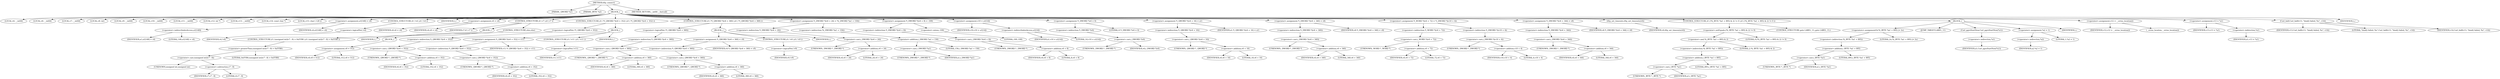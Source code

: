 digraph tftp_connect {  
"1000112" [label = "(METHOD,tftp_connect)" ]
"1000113" [label = "(PARAM,_QWORD *a1)" ]
"1000114" [label = "(PARAM,_BYTE *a2)" ]
"1000115" [label = "(BLOCK,,)" ]
"1000116" [label = "(LOCAL,v4: __int64)" ]
"1000117" [label = "(LOCAL,v6: __int64)" ]
"1000118" [label = "(LOCAL,v7: __int64)" ]
"1000119" [label = "(LOCAL,v8: int)" ]
"1000120" [label = "(LOCAL,v9: __int64)" ]
"1000121" [label = "(LOCAL,v10: __int64)" ]
"1000122" [label = "(LOCAL,v11: __int64)" ]
"1000123" [label = "(LOCAL,v12: int *)" ]
"1000124" [label = "(LOCAL,v13: __int64)" ]
"1000125" [label = "(LOCAL,v14: const char *)" ]
"1000126" [label = "(LOCAL,v15: char [ 128 ])" ]
"1000127" [label = "(<operator>.assignment,a1[148] = v4)" ]
"1000128" [label = "(<operator>.indirectIndexAccess,a1[148])" ]
"1000129" [label = "(IDENTIFIER,a1,a1[148] = v4)" ]
"1000130" [label = "(LITERAL,148,a1[148] = v4)" ]
"1000131" [label = "(IDENTIFIER,v4,a1[148] = v4)" ]
"1000132" [label = "(CONTROL_STRUCTURE,if ( !v4 ),if ( !v4 ))" ]
"1000133" [label = "(<operator>.logicalNot,!v4)" ]
"1000134" [label = "(IDENTIFIER,v4,!v4)" ]
"1000135" [label = "(IDENTIFIER,L,)" ]
"1000136" [label = "(<operator>.assignment,v6 = v4)" ]
"1000137" [label = "(IDENTIFIER,v6,v6 = v4)" ]
"1000138" [label = "(IDENTIFIER,v4,v6 = v4)" ]
"1000139" [label = "(CONTROL_STRUCTURE,if ( v7 ),if ( v7 ))" ]
"1000140" [label = "(IDENTIFIER,v7,if ( v7 ))" ]
"1000141" [label = "(BLOCK,,)" ]
"1000142" [label = "(CONTROL_STRUCTURE,if ( (unsigned int)(v7 - 8) > 0xFFB0 ),if ( (unsigned int)(v7 - 8) > 0xFFB0 ))" ]
"1000143" [label = "(<operator>.greaterThan,(unsigned int)(v7 - 8) > 0xFFB0)" ]
"1000144" [label = "(<operator>.cast,(unsigned int)(v7 - 8))" ]
"1000145" [label = "(UNKNOWN,unsigned int,unsigned int)" ]
"1000146" [label = "(<operator>.subtraction,v7 - 8)" ]
"1000147" [label = "(IDENTIFIER,v7,v7 - 8)" ]
"1000148" [label = "(LITERAL,8,v7 - 8)" ]
"1000149" [label = "(LITERAL,0xFFB0,(unsigned int)(v7 - 8) > 0xFFB0)" ]
"1000150" [label = "(IDENTIFIER,L,)" ]
"1000151" [label = "(CONTROL_STRUCTURE,else,else)" ]
"1000152" [label = "(BLOCK,,)" ]
"1000153" [label = "(<operator>.assignment,v8 = 512)" ]
"1000154" [label = "(IDENTIFIER,v8,v8 = 512)" ]
"1000155" [label = "(LITERAL,512,v8 = 512)" ]
"1000156" [label = "(CONTROL_STRUCTURE,if ( !*(_QWORD *)(v6 + 352) ),if ( !*(_QWORD *)(v6 + 352) ))" ]
"1000157" [label = "(<operator>.logicalNot,!*(_QWORD *)(v6 + 352))" ]
"1000158" [label = "(<operator>.indirection,*(_QWORD *)(v6 + 352))" ]
"1000159" [label = "(<operator>.cast,(_QWORD *)(v6 + 352))" ]
"1000160" [label = "(UNKNOWN,_QWORD *,_QWORD *)" ]
"1000161" [label = "(<operator>.addition,v6 + 352)" ]
"1000162" [label = "(IDENTIFIER,v6,v6 + 352)" ]
"1000163" [label = "(LITERAL,352,v6 + 352)" ]
"1000164" [label = "(BLOCK,,)" ]
"1000165" [label = "(<operator>.assignment,*(_QWORD *)(v6 + 352) = v11)" ]
"1000166" [label = "(<operator>.indirection,*(_QWORD *)(v6 + 352))" ]
"1000167" [label = "(<operator>.cast,(_QWORD *)(v6 + 352))" ]
"1000168" [label = "(UNKNOWN,_QWORD *,_QWORD *)" ]
"1000169" [label = "(<operator>.addition,v6 + 352)" ]
"1000170" [label = "(IDENTIFIER,v6,v6 + 352)" ]
"1000171" [label = "(LITERAL,352,v6 + 352)" ]
"1000172" [label = "(IDENTIFIER,v11,*(_QWORD *)(v6 + 352) = v11)" ]
"1000173" [label = "(CONTROL_STRUCTURE,if ( !v11 ),if ( !v11 ))" ]
"1000174" [label = "(<operator>.logicalNot,!v11)" ]
"1000175" [label = "(IDENTIFIER,v11,!v11)" ]
"1000176" [label = "(IDENTIFIER,L,)" ]
"1000177" [label = "(CONTROL_STRUCTURE,if ( !*(_QWORD *)(v6 + 360) ),if ( !*(_QWORD *)(v6 + 360) ))" ]
"1000178" [label = "(<operator>.logicalNot,!*(_QWORD *)(v6 + 360))" ]
"1000179" [label = "(<operator>.indirection,*(_QWORD *)(v6 + 360))" ]
"1000180" [label = "(<operator>.cast,(_QWORD *)(v6 + 360))" ]
"1000181" [label = "(UNKNOWN,_QWORD *,_QWORD *)" ]
"1000182" [label = "(<operator>.addition,v6 + 360)" ]
"1000183" [label = "(IDENTIFIER,v6,v6 + 360)" ]
"1000184" [label = "(LITERAL,360,v6 + 360)" ]
"1000185" [label = "(BLOCK,,)" ]
"1000186" [label = "(<operator>.assignment,*(_QWORD *)(v6 + 360) = v9)" ]
"1000187" [label = "(<operator>.indirection,*(_QWORD *)(v6 + 360))" ]
"1000188" [label = "(<operator>.cast,(_QWORD *)(v6 + 360))" ]
"1000189" [label = "(UNKNOWN,_QWORD *,_QWORD *)" ]
"1000190" [label = "(<operator>.addition,v6 + 360)" ]
"1000191" [label = "(IDENTIFIER,v6,v6 + 360)" ]
"1000192" [label = "(LITERAL,360,v6 + 360)" ]
"1000193" [label = "(IDENTIFIER,v9,*(_QWORD *)(v6 + 360) = v9)" ]
"1000194" [label = "(CONTROL_STRUCTURE,if ( !v9 ),if ( !v9 ))" ]
"1000195" [label = "(<operator>.logicalNot,!v9)" ]
"1000196" [label = "(IDENTIFIER,v9,!v9)" ]
"1000197" [label = "(IDENTIFIER,L,)" ]
"1000198" [label = "(<operator>.assignment,*(_DWORD *)(v6 + 24) = *((_DWORD *)a1 + 156))" ]
"1000199" [label = "(<operator>.indirection,*(_DWORD *)(v6 + 24))" ]
"1000200" [label = "(<operator>.cast,(_DWORD *)(v6 + 24))" ]
"1000201" [label = "(UNKNOWN,_DWORD *,_DWORD *)" ]
"1000202" [label = "(<operator>.addition,v6 + 24)" ]
"1000203" [label = "(IDENTIFIER,v6,v6 + 24)" ]
"1000204" [label = "(LITERAL,24,v6 + 24)" ]
"1000205" [label = "(<operator>.indirection,*((_DWORD *)a1 + 156))" ]
"1000206" [label = "(<operator>.addition,(_DWORD *)a1 + 156)" ]
"1000207" [label = "(<operator>.cast,(_DWORD *)a1)" ]
"1000208" [label = "(UNKNOWN,_DWORD *,_DWORD *)" ]
"1000209" [label = "(IDENTIFIER,a1,(_DWORD *)a1)" ]
"1000210" [label = "(LITERAL,156,(_DWORD *)a1 + 156)" ]
"1000211" [label = "(<operator>.assignment,*(_DWORD *)(v6 + 8) = -100)" ]
"1000212" [label = "(<operator>.indirection,*(_DWORD *)(v6 + 8))" ]
"1000213" [label = "(<operator>.cast,(_DWORD *)(v6 + 8))" ]
"1000214" [label = "(UNKNOWN,_DWORD *,_DWORD *)" ]
"1000215" [label = "(<operator>.addition,v6 + 8)" ]
"1000216" [label = "(IDENTIFIER,v6,v6 + 8)" ]
"1000217" [label = "(LITERAL,8,v6 + 8)" ]
"1000218" [label = "(<operator>.minus,-100)" ]
"1000219" [label = "(LITERAL,100,-100)" ]
"1000220" [label = "(<operator>.assignment,v10 = a1[14])" ]
"1000221" [label = "(IDENTIFIER,v10,v10 = a1[14])" ]
"1000222" [label = "(<operator>.indirectIndexAccess,a1[14])" ]
"1000223" [label = "(IDENTIFIER,a1,v10 = a1[14])" ]
"1000224" [label = "(LITERAL,14,v10 = a1[14])" ]
"1000225" [label = "(<operator>.assignment,*(_DWORD *)v6 = 0)" ]
"1000226" [label = "(<operator>.indirection,*(_DWORD *)v6)" ]
"1000227" [label = "(<operator>.cast,(_DWORD *)v6)" ]
"1000228" [label = "(UNKNOWN,_DWORD *,_DWORD *)" ]
"1000229" [label = "(IDENTIFIER,v6,(_DWORD *)v6)" ]
"1000230" [label = "(LITERAL,0,*(_DWORD *)v6 = 0)" ]
"1000231" [label = "(<operator>.assignment,*(_QWORD *)(v6 + 16) = a1)" ]
"1000232" [label = "(<operator>.indirection,*(_QWORD *)(v6 + 16))" ]
"1000233" [label = "(<operator>.cast,(_QWORD *)(v6 + 16))" ]
"1000234" [label = "(UNKNOWN,_QWORD *,_QWORD *)" ]
"1000235" [label = "(<operator>.addition,v6 + 16)" ]
"1000236" [label = "(IDENTIFIER,v6,v6 + 16)" ]
"1000237" [label = "(LITERAL,16,v6 + 16)" ]
"1000238" [label = "(IDENTIFIER,a1,*(_QWORD *)(v6 + 16) = a1)" ]
"1000239" [label = "(<operator>.assignment,*(_DWORD *)(v6 + 340) = v8)" ]
"1000240" [label = "(<operator>.indirection,*(_DWORD *)(v6 + 340))" ]
"1000241" [label = "(<operator>.cast,(_DWORD *)(v6 + 340))" ]
"1000242" [label = "(UNKNOWN,_DWORD *,_DWORD *)" ]
"1000243" [label = "(<operator>.addition,v6 + 340)" ]
"1000244" [label = "(IDENTIFIER,v6,v6 + 340)" ]
"1000245" [label = "(LITERAL,340,v6 + 340)" ]
"1000246" [label = "(IDENTIFIER,v8,*(_DWORD *)(v6 + 340) = v8)" ]
"1000247" [label = "(<operator>.assignment,*(_WORD *)(v6 + 72) = *(_DWORD *)(v10 + 4))" ]
"1000248" [label = "(<operator>.indirection,*(_WORD *)(v6 + 72))" ]
"1000249" [label = "(<operator>.cast,(_WORD *)(v6 + 72))" ]
"1000250" [label = "(UNKNOWN,_WORD *,_WORD *)" ]
"1000251" [label = "(<operator>.addition,v6 + 72)" ]
"1000252" [label = "(IDENTIFIER,v6,v6 + 72)" ]
"1000253" [label = "(LITERAL,72,v6 + 72)" ]
"1000254" [label = "(<operator>.indirection,*(_DWORD *)(v10 + 4))" ]
"1000255" [label = "(<operator>.cast,(_DWORD *)(v10 + 4))" ]
"1000256" [label = "(UNKNOWN,_DWORD *,_DWORD *)" ]
"1000257" [label = "(<operator>.addition,v10 + 4)" ]
"1000258" [label = "(IDENTIFIER,v10,v10 + 4)" ]
"1000259" [label = "(LITERAL,4,v10 + 4)" ]
"1000260" [label = "(<operator>.assignment,*(_DWORD *)(v6 + 344) = v8)" ]
"1000261" [label = "(<operator>.indirection,*(_DWORD *)(v6 + 344))" ]
"1000262" [label = "(<operator>.cast,(_DWORD *)(v6 + 344))" ]
"1000263" [label = "(UNKNOWN,_DWORD *,_DWORD *)" ]
"1000264" [label = "(<operator>.addition,v6 + 344)" ]
"1000265" [label = "(IDENTIFIER,v6,v6 + 344)" ]
"1000266" [label = "(LITERAL,344,v6 + 344)" ]
"1000267" [label = "(IDENTIFIER,v8,*(_DWORD *)(v6 + 344) = v8)" ]
"1000268" [label = "(tftp_set_timeouts,tftp_set_timeouts(v6))" ]
"1000269" [label = "(IDENTIFIER,v6,tftp_set_timeouts(v6))" ]
"1000270" [label = "(CONTROL_STRUCTURE,if ( (*((_BYTE *)a1 + 895) & 2) != 0 ),if ( (*((_BYTE *)a1 + 895) & 2) != 0 ))" ]
"1000271" [label = "(<operator>.notEquals,(*((_BYTE *)a1 + 895) & 2) != 0)" ]
"1000272" [label = "(<operator>.and,*((_BYTE *)a1 + 895) & 2)" ]
"1000273" [label = "(<operator>.indirection,*((_BYTE *)a1 + 895))" ]
"1000274" [label = "(<operator>.addition,(_BYTE *)a1 + 895)" ]
"1000275" [label = "(<operator>.cast,(_BYTE *)a1)" ]
"1000276" [label = "(UNKNOWN,_BYTE *,_BYTE *)" ]
"1000277" [label = "(IDENTIFIER,a1,(_BYTE *)a1)" ]
"1000278" [label = "(LITERAL,895,(_BYTE *)a1 + 895)" ]
"1000279" [label = "(LITERAL,2,*((_BYTE *)a1 + 895) & 2)" ]
"1000280" [label = "(LITERAL,0,(*((_BYTE *)a1 + 895) & 2) != 0)" ]
"1000281" [label = "(CONTROL_STRUCTURE,goto LABEL_11;,goto LABEL_11;)" ]
"1000282" [label = "(BLOCK,,)" ]
"1000283" [label = "(<operators>.assignmentOr,*((_BYTE *)a1 + 895) |= 2u)" ]
"1000284" [label = "(<operator>.indirection,*((_BYTE *)a1 + 895))" ]
"1000285" [label = "(<operator>.addition,(_BYTE *)a1 + 895)" ]
"1000286" [label = "(<operator>.cast,(_BYTE *)a1)" ]
"1000287" [label = "(UNKNOWN,_BYTE *,_BYTE *)" ]
"1000288" [label = "(IDENTIFIER,a1,(_BYTE *)a1)" ]
"1000289" [label = "(LITERAL,895,(_BYTE *)a1 + 895)" ]
"1000290" [label = "(LITERAL,2u,*((_BYTE *)a1 + 895) |= 2u)" ]
"1000291" [label = "(JUMP_TARGET,LABEL_11)" ]
"1000292" [label = "(Curl_pgrsStartNow,Curl_pgrsStartNow(*a1))" ]
"1000293" [label = "(<operator>.indirection,*a1)" ]
"1000294" [label = "(IDENTIFIER,a1,Curl_pgrsStartNow(*a1))" ]
"1000295" [label = "(<operator>.assignment,*a2 = 1)" ]
"1000296" [label = "(<operator>.indirection,*a2)" ]
"1000297" [label = "(IDENTIFIER,a2,*a2 = 1)" ]
"1000298" [label = "(LITERAL,1,*a2 = 1)" ]
"1000299" [label = "(IDENTIFIER,L,)" ]
"1000300" [label = "(<operator>.assignment,v12 = __errno_location())" ]
"1000301" [label = "(IDENTIFIER,v12,v12 = __errno_location())" ]
"1000302" [label = "(__errno_location,__errno_location())" ]
"1000303" [label = "(<operator>.assignment,v13 = *a1)" ]
"1000304" [label = "(IDENTIFIER,v13,v13 = *a1)" ]
"1000305" [label = "(<operator>.indirection,*a1)" ]
"1000306" [label = "(IDENTIFIER,a1,v13 = *a1)" ]
"1000307" [label = "(Curl_failf,Curl_failf(v13, \"bind() failed; %s\", v14))" ]
"1000308" [label = "(IDENTIFIER,v13,Curl_failf(v13, \"bind() failed; %s\", v14))" ]
"1000309" [label = "(LITERAL,\"bind() failed; %s\",Curl_failf(v13, \"bind() failed; %s\", v14))" ]
"1000310" [label = "(IDENTIFIER,v14,Curl_failf(v13, \"bind() failed; %s\", v14))" ]
"1000311" [label = "(IDENTIFIER,L,)" ]
"1000312" [label = "(METHOD_RETURN,__int64 __fastcall)" ]
  "1000112" -> "1000113" 
  "1000112" -> "1000114" 
  "1000112" -> "1000115" 
  "1000112" -> "1000312" 
  "1000115" -> "1000116" 
  "1000115" -> "1000117" 
  "1000115" -> "1000118" 
  "1000115" -> "1000119" 
  "1000115" -> "1000120" 
  "1000115" -> "1000121" 
  "1000115" -> "1000122" 
  "1000115" -> "1000123" 
  "1000115" -> "1000124" 
  "1000115" -> "1000125" 
  "1000115" -> "1000126" 
  "1000115" -> "1000127" 
  "1000115" -> "1000132" 
  "1000115" -> "1000135" 
  "1000115" -> "1000136" 
  "1000115" -> "1000139" 
  "1000115" -> "1000156" 
  "1000115" -> "1000177" 
  "1000115" -> "1000198" 
  "1000115" -> "1000211" 
  "1000115" -> "1000220" 
  "1000115" -> "1000225" 
  "1000115" -> "1000231" 
  "1000115" -> "1000239" 
  "1000115" -> "1000247" 
  "1000115" -> "1000260" 
  "1000115" -> "1000268" 
  "1000115" -> "1000270" 
  "1000115" -> "1000282" 
  "1000115" -> "1000300" 
  "1000115" -> "1000303" 
  "1000115" -> "1000307" 
  "1000115" -> "1000311" 
  "1000127" -> "1000128" 
  "1000127" -> "1000131" 
  "1000128" -> "1000129" 
  "1000128" -> "1000130" 
  "1000132" -> "1000133" 
  "1000133" -> "1000134" 
  "1000136" -> "1000137" 
  "1000136" -> "1000138" 
  "1000139" -> "1000140" 
  "1000139" -> "1000141" 
  "1000139" -> "1000151" 
  "1000141" -> "1000142" 
  "1000141" -> "1000150" 
  "1000142" -> "1000143" 
  "1000143" -> "1000144" 
  "1000143" -> "1000149" 
  "1000144" -> "1000145" 
  "1000144" -> "1000146" 
  "1000146" -> "1000147" 
  "1000146" -> "1000148" 
  "1000151" -> "1000152" 
  "1000152" -> "1000153" 
  "1000153" -> "1000154" 
  "1000153" -> "1000155" 
  "1000156" -> "1000157" 
  "1000156" -> "1000164" 
  "1000157" -> "1000158" 
  "1000158" -> "1000159" 
  "1000159" -> "1000160" 
  "1000159" -> "1000161" 
  "1000161" -> "1000162" 
  "1000161" -> "1000163" 
  "1000164" -> "1000165" 
  "1000164" -> "1000173" 
  "1000164" -> "1000176" 
  "1000165" -> "1000166" 
  "1000165" -> "1000172" 
  "1000166" -> "1000167" 
  "1000167" -> "1000168" 
  "1000167" -> "1000169" 
  "1000169" -> "1000170" 
  "1000169" -> "1000171" 
  "1000173" -> "1000174" 
  "1000174" -> "1000175" 
  "1000177" -> "1000178" 
  "1000177" -> "1000185" 
  "1000178" -> "1000179" 
  "1000179" -> "1000180" 
  "1000180" -> "1000181" 
  "1000180" -> "1000182" 
  "1000182" -> "1000183" 
  "1000182" -> "1000184" 
  "1000185" -> "1000186" 
  "1000185" -> "1000194" 
  "1000185" -> "1000197" 
  "1000186" -> "1000187" 
  "1000186" -> "1000193" 
  "1000187" -> "1000188" 
  "1000188" -> "1000189" 
  "1000188" -> "1000190" 
  "1000190" -> "1000191" 
  "1000190" -> "1000192" 
  "1000194" -> "1000195" 
  "1000195" -> "1000196" 
  "1000198" -> "1000199" 
  "1000198" -> "1000205" 
  "1000199" -> "1000200" 
  "1000200" -> "1000201" 
  "1000200" -> "1000202" 
  "1000202" -> "1000203" 
  "1000202" -> "1000204" 
  "1000205" -> "1000206" 
  "1000206" -> "1000207" 
  "1000206" -> "1000210" 
  "1000207" -> "1000208" 
  "1000207" -> "1000209" 
  "1000211" -> "1000212" 
  "1000211" -> "1000218" 
  "1000212" -> "1000213" 
  "1000213" -> "1000214" 
  "1000213" -> "1000215" 
  "1000215" -> "1000216" 
  "1000215" -> "1000217" 
  "1000218" -> "1000219" 
  "1000220" -> "1000221" 
  "1000220" -> "1000222" 
  "1000222" -> "1000223" 
  "1000222" -> "1000224" 
  "1000225" -> "1000226" 
  "1000225" -> "1000230" 
  "1000226" -> "1000227" 
  "1000227" -> "1000228" 
  "1000227" -> "1000229" 
  "1000231" -> "1000232" 
  "1000231" -> "1000238" 
  "1000232" -> "1000233" 
  "1000233" -> "1000234" 
  "1000233" -> "1000235" 
  "1000235" -> "1000236" 
  "1000235" -> "1000237" 
  "1000239" -> "1000240" 
  "1000239" -> "1000246" 
  "1000240" -> "1000241" 
  "1000241" -> "1000242" 
  "1000241" -> "1000243" 
  "1000243" -> "1000244" 
  "1000243" -> "1000245" 
  "1000247" -> "1000248" 
  "1000247" -> "1000254" 
  "1000248" -> "1000249" 
  "1000249" -> "1000250" 
  "1000249" -> "1000251" 
  "1000251" -> "1000252" 
  "1000251" -> "1000253" 
  "1000254" -> "1000255" 
  "1000255" -> "1000256" 
  "1000255" -> "1000257" 
  "1000257" -> "1000258" 
  "1000257" -> "1000259" 
  "1000260" -> "1000261" 
  "1000260" -> "1000267" 
  "1000261" -> "1000262" 
  "1000262" -> "1000263" 
  "1000262" -> "1000264" 
  "1000264" -> "1000265" 
  "1000264" -> "1000266" 
  "1000268" -> "1000269" 
  "1000270" -> "1000271" 
  "1000270" -> "1000281" 
  "1000271" -> "1000272" 
  "1000271" -> "1000280" 
  "1000272" -> "1000273" 
  "1000272" -> "1000279" 
  "1000273" -> "1000274" 
  "1000274" -> "1000275" 
  "1000274" -> "1000278" 
  "1000275" -> "1000276" 
  "1000275" -> "1000277" 
  "1000282" -> "1000283" 
  "1000282" -> "1000291" 
  "1000282" -> "1000292" 
  "1000282" -> "1000295" 
  "1000282" -> "1000299" 
  "1000283" -> "1000284" 
  "1000283" -> "1000290" 
  "1000284" -> "1000285" 
  "1000285" -> "1000286" 
  "1000285" -> "1000289" 
  "1000286" -> "1000287" 
  "1000286" -> "1000288" 
  "1000292" -> "1000293" 
  "1000293" -> "1000294" 
  "1000295" -> "1000296" 
  "1000295" -> "1000298" 
  "1000296" -> "1000297" 
  "1000300" -> "1000301" 
  "1000300" -> "1000302" 
  "1000303" -> "1000304" 
  "1000303" -> "1000305" 
  "1000305" -> "1000306" 
  "1000307" -> "1000308" 
  "1000307" -> "1000309" 
  "1000307" -> "1000310" 
}
